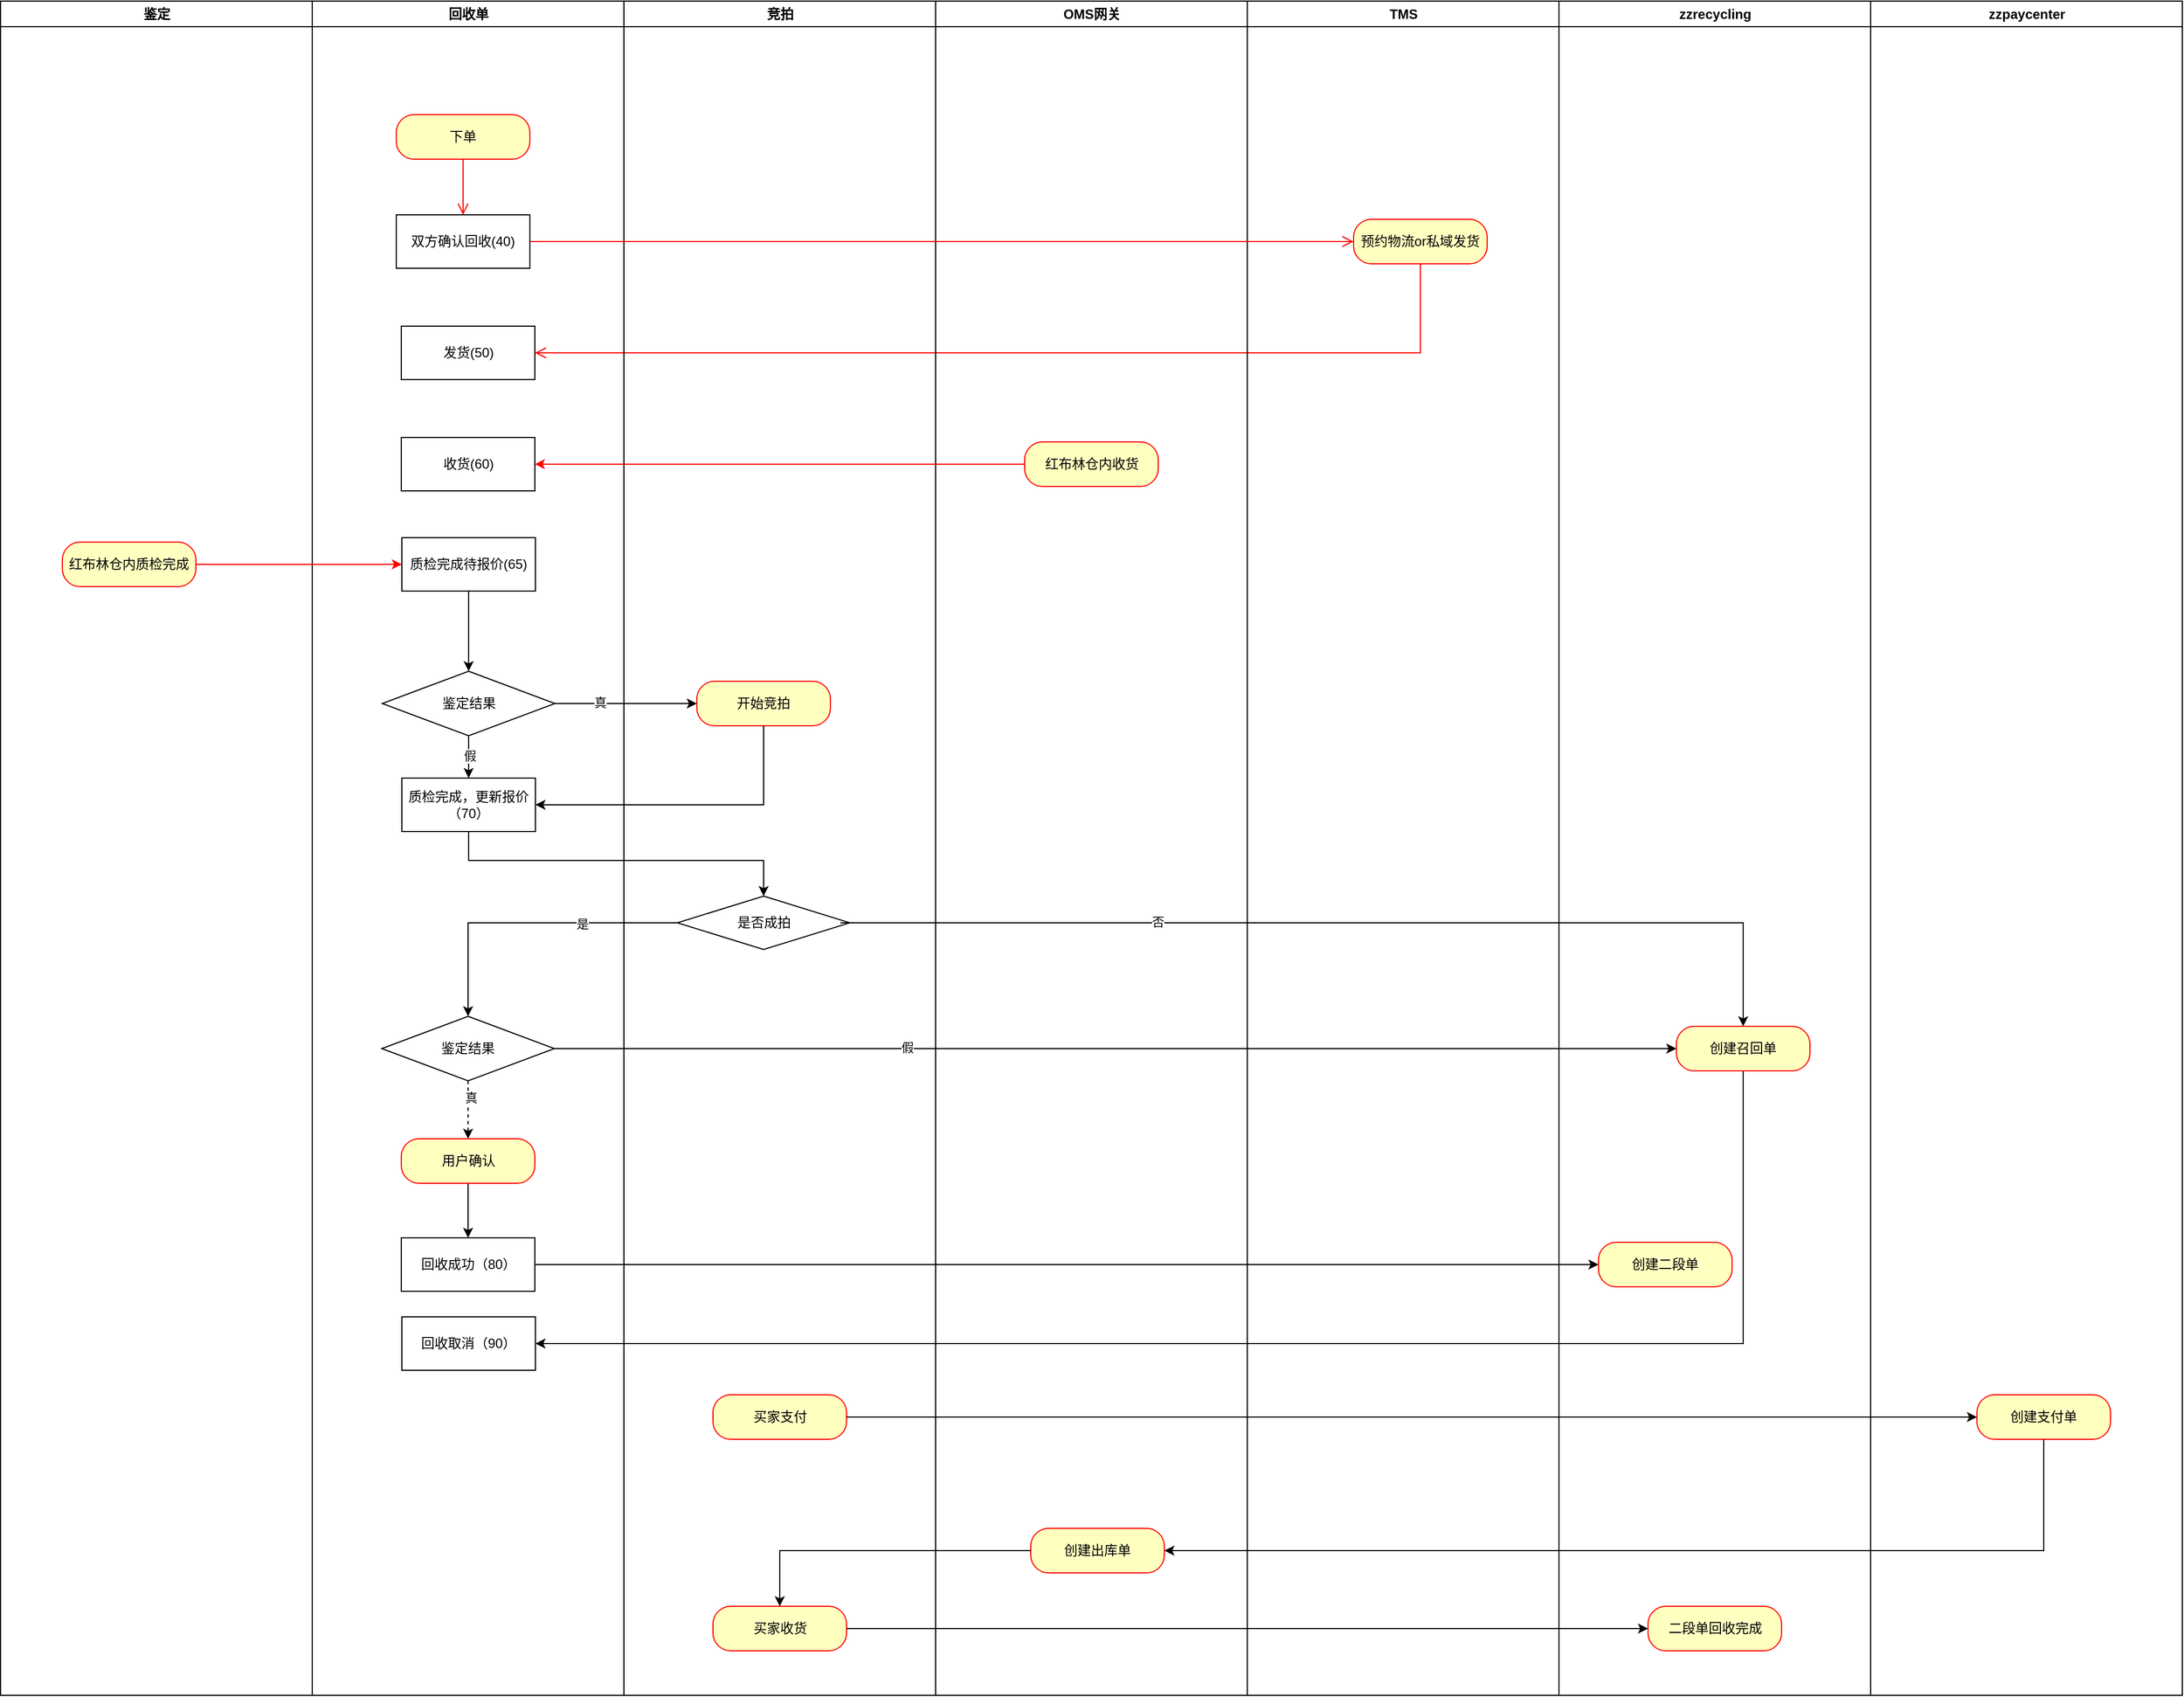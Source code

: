 <mxfile version="26.1.3">
  <diagram name="Page-1" id="e7e014a7-5840-1c2e-5031-d8a46d1fe8dd">
    <mxGraphModel dx="1674" dy="761" grid="1" gridSize="10" guides="1" tooltips="1" connect="1" arrows="1" fold="1" page="1" pageScale="1" pageWidth="1169" pageHeight="826" background="none" math="0" shadow="0">
      <root>
        <mxCell id="0" />
        <mxCell id="1" parent="0" />
        <mxCell id="2" value="鉴定" style="swimlane;whiteSpace=wrap" parent="1" vertex="1">
          <mxGeometry x="164.5" y="128" width="280" height="1522" as="geometry" />
        </mxCell>
        <mxCell id="XJgVs-cd-Ege7Tmot4RA-56" value="红布林仓内质检完成" style="rounded=1;whiteSpace=wrap;html=1;arcSize=40;fontColor=#000000;fillColor=#ffffc0;strokeColor=#ff0000;" parent="2" vertex="1">
          <mxGeometry x="55.5" y="486" width="120" height="40" as="geometry" />
        </mxCell>
        <mxCell id="3" value="回收单" style="swimlane;whiteSpace=wrap" parent="1" vertex="1">
          <mxGeometry x="444.5" y="128" width="280" height="1522" as="geometry" />
        </mxCell>
        <mxCell id="XJgVs-cd-Ege7Tmot4RA-43" value="&lt;span style=&quot;text-wrap-mode: nowrap;&quot;&gt;双方确认回收(40)&lt;/span&gt;" style="rounded=0;whiteSpace=wrap;html=1;" parent="3" vertex="1">
          <mxGeometry x="75.5" y="192" width="120" height="48" as="geometry" />
        </mxCell>
        <mxCell id="XJgVs-cd-Ege7Tmot4RA-47" value="&lt;span style=&quot;text-wrap-mode: nowrap;&quot;&gt;发货(50)&lt;/span&gt;" style="rounded=0;whiteSpace=wrap;html=1;" parent="3" vertex="1">
          <mxGeometry x="80" y="292" width="120" height="48" as="geometry" />
        </mxCell>
        <mxCell id="XJgVs-cd-Ege7Tmot4RA-48" value="&lt;span style=&quot;text-wrap-mode: nowrap;&quot;&gt;收货(60)&lt;/span&gt;" style="rounded=0;whiteSpace=wrap;html=1;" parent="3" vertex="1">
          <mxGeometry x="80" y="392" width="120" height="48" as="geometry" />
        </mxCell>
        <mxCell id="XJgVs-cd-Ege7Tmot4RA-63" style="edgeStyle=orthogonalEdgeStyle;rounded=0;orthogonalLoop=1;jettySize=auto;html=1;entryX=0.5;entryY=0;entryDx=0;entryDy=0;" parent="3" source="XJgVs-cd-Ege7Tmot4RA-52" target="XJgVs-cd-Ege7Tmot4RA-62" edge="1">
          <mxGeometry relative="1" as="geometry" />
        </mxCell>
        <mxCell id="XJgVs-cd-Ege7Tmot4RA-52" value="&lt;span style=&quot;text-wrap-mode: nowrap;&quot;&gt;质检完成待报价(65)&lt;/span&gt;" style="rounded=0;whiteSpace=wrap;html=1;" parent="3" vertex="1">
          <mxGeometry x="80.5" y="482" width="120" height="48" as="geometry" />
        </mxCell>
        <mxCell id="XJgVs-cd-Ege7Tmot4RA-61" value="质检完成，更新报价&lt;div&gt;（70）&lt;/div&gt;" style="rounded=0;whiteSpace=wrap;html=1;" parent="3" vertex="1">
          <mxGeometry x="80.5" y="698" width="120" height="48" as="geometry" />
        </mxCell>
        <mxCell id="XJgVs-cd-Ege7Tmot4RA-64" style="edgeStyle=orthogonalEdgeStyle;rounded=0;orthogonalLoop=1;jettySize=auto;html=1;entryX=0.5;entryY=0;entryDx=0;entryDy=0;" parent="3" source="XJgVs-cd-Ege7Tmot4RA-62" target="XJgVs-cd-Ege7Tmot4RA-61" edge="1">
          <mxGeometry relative="1" as="geometry" />
        </mxCell>
        <mxCell id="XJgVs-cd-Ege7Tmot4RA-65" value="假" style="edgeLabel;html=1;align=center;verticalAlign=middle;resizable=0;points=[];" parent="XJgVs-cd-Ege7Tmot4RA-64" vertex="1" connectable="0">
          <mxGeometry x="-0.145" y="1" relative="1" as="geometry">
            <mxPoint as="offset" />
          </mxGeometry>
        </mxCell>
        <mxCell id="XJgVs-cd-Ege7Tmot4RA-62" value="鉴定结果" style="rhombus;whiteSpace=wrap;html=1;" parent="3" vertex="1">
          <mxGeometry x="63" y="602" width="155" height="58" as="geometry" />
        </mxCell>
        <mxCell id="XJgVs-cd-Ege7Tmot4RA-69" value="鉴定结果" style="rhombus;whiteSpace=wrap;html=1;" parent="3" vertex="1">
          <mxGeometry x="62.5" y="912" width="155" height="58" as="geometry" />
        </mxCell>
        <mxCell id="XJgVs-cd-Ege7Tmot4RA-74" style="edgeStyle=orthogonalEdgeStyle;rounded=0;orthogonalLoop=1;jettySize=auto;html=1;entryX=0.5;entryY=0;entryDx=0;entryDy=0;" parent="3" source="XJgVs-cd-Ege7Tmot4RA-71" target="XJgVs-cd-Ege7Tmot4RA-73" edge="1">
          <mxGeometry relative="1" as="geometry" />
        </mxCell>
        <mxCell id="XJgVs-cd-Ege7Tmot4RA-71" value="用户确认" style="rounded=1;whiteSpace=wrap;html=1;arcSize=40;fontColor=#000000;fillColor=#ffffc0;strokeColor=#ff0000;" parent="3" vertex="1">
          <mxGeometry x="80" y="1022" width="120" height="40" as="geometry" />
        </mxCell>
        <mxCell id="XJgVs-cd-Ege7Tmot4RA-70" style="edgeStyle=orthogonalEdgeStyle;rounded=0;orthogonalLoop=1;jettySize=auto;html=1;dashed=1;" parent="3" source="XJgVs-cd-Ege7Tmot4RA-69" target="XJgVs-cd-Ege7Tmot4RA-71" edge="1">
          <mxGeometry relative="1" as="geometry">
            <mxPoint x="140" y="982" as="targetPoint" />
          </mxGeometry>
        </mxCell>
        <mxCell id="XJgVs-cd-Ege7Tmot4RA-72" value="真" style="edgeLabel;html=1;align=center;verticalAlign=middle;resizable=0;points=[];" parent="XJgVs-cd-Ege7Tmot4RA-70" vertex="1" connectable="0">
          <mxGeometry x="-0.417" y="2" relative="1" as="geometry">
            <mxPoint as="offset" />
          </mxGeometry>
        </mxCell>
        <mxCell id="XJgVs-cd-Ege7Tmot4RA-73" value="&lt;span style=&quot;text-wrap-mode: nowrap;&quot;&gt;回收成功（80）&lt;/span&gt;" style="rounded=0;whiteSpace=wrap;html=1;" parent="3" vertex="1">
          <mxGeometry x="80" y="1111" width="120" height="48" as="geometry" />
        </mxCell>
        <mxCell id="XJgVs-cd-Ege7Tmot4RA-75" value="&lt;span style=&quot;text-wrap-mode: nowrap;&quot;&gt;回收取消（90）&lt;/span&gt;" style="rounded=0;whiteSpace=wrap;html=1;" parent="3" vertex="1">
          <mxGeometry x="80.5" y="1182" width="120" height="48" as="geometry" />
        </mxCell>
        <mxCell id="4" value="OMS网关" style="swimlane;whiteSpace=wrap" parent="1" vertex="1">
          <mxGeometry x="1004.5" y="128" width="280" height="1522" as="geometry" />
        </mxCell>
        <mxCell id="XJgVs-cd-Ege7Tmot4RA-45" value="红布林仓内收货" style="rounded=1;whiteSpace=wrap;html=1;arcSize=40;fontColor=#000000;fillColor=#ffffc0;strokeColor=#ff0000;" parent="4" vertex="1">
          <mxGeometry x="80" y="396" width="120" height="40" as="geometry" />
        </mxCell>
        <mxCell id="xllv1nRqYEjRZPUM-R_N-15" value="创建出库单" style="rounded=1;whiteSpace=wrap;html=1;arcSize=40;fontColor=#000000;fillColor=#ffffc0;strokeColor=#ff0000;" parent="4" vertex="1">
          <mxGeometry x="85.5" y="1372" width="120" height="40" as="geometry" />
        </mxCell>
        <mxCell id="XJgVs-cd-Ege7Tmot4RA-41" value="下单" style="rounded=1;whiteSpace=wrap;html=1;arcSize=40;fontColor=#000000;fillColor=#ffffc0;strokeColor=#ff0000;" parent="1" vertex="1">
          <mxGeometry x="520" y="230" width="120" height="40" as="geometry" />
        </mxCell>
        <mxCell id="XJgVs-cd-Ege7Tmot4RA-42" value="" style="edgeStyle=orthogonalEdgeStyle;html=1;verticalAlign=bottom;endArrow=open;endSize=8;strokeColor=#ff0000;rounded=0;" parent="1" source="XJgVs-cd-Ege7Tmot4RA-41" target="XJgVs-cd-Ege7Tmot4RA-43" edge="1">
          <mxGeometry relative="1" as="geometry">
            <mxPoint x="580" y="330" as="targetPoint" />
          </mxGeometry>
        </mxCell>
        <mxCell id="XJgVs-cd-Ege7Tmot4RA-46" value="" style="edgeStyle=orthogonalEdgeStyle;html=1;verticalAlign=bottom;endArrow=open;endSize=8;strokeColor=#ff0000;rounded=0;entryX=1;entryY=0.5;entryDx=0;entryDy=0;exitX=0.5;exitY=1;exitDx=0;exitDy=0;" parent="1" source="52--pin6QrnJF2AustGk-8" target="XJgVs-cd-Ege7Tmot4RA-47" edge="1">
          <mxGeometry relative="1" as="geometry">
            <mxPoint x="864.5" y="490" as="targetPoint" />
          </mxGeometry>
        </mxCell>
        <mxCell id="XJgVs-cd-Ege7Tmot4RA-54" style="edgeStyle=orthogonalEdgeStyle;rounded=0;orthogonalLoop=1;jettySize=auto;html=1;exitX=1;exitY=0.5;exitDx=0;exitDy=0;strokeColor=#FF0000;" parent="1" source="XJgVs-cd-Ege7Tmot4RA-56" target="XJgVs-cd-Ege7Tmot4RA-52" edge="1">
          <mxGeometry relative="1" as="geometry">
            <mxPoint x="1100" y="646" as="sourcePoint" />
          </mxGeometry>
        </mxCell>
        <mxCell id="XJgVs-cd-Ege7Tmot4RA-55" value="TMS" style="swimlane;whiteSpace=wrap" parent="1" vertex="1">
          <mxGeometry x="1284.5" y="128" width="280" height="1522" as="geometry" />
        </mxCell>
        <mxCell id="52--pin6QrnJF2AustGk-8" value="预约物流or私域发货" style="rounded=1;whiteSpace=wrap;html=1;arcSize=40;fontColor=#000000;fillColor=#ffffc0;strokeColor=#ff0000;" parent="XJgVs-cd-Ege7Tmot4RA-55" vertex="1">
          <mxGeometry x="95.5" y="196" width="120" height="40" as="geometry" />
        </mxCell>
        <mxCell id="XJgVs-cd-Ege7Tmot4RA-57" value="竞拍" style="swimlane;whiteSpace=wrap" parent="1" vertex="1">
          <mxGeometry x="724.5" y="128" width="280" height="1522" as="geometry" />
        </mxCell>
        <mxCell id="XJgVs-cd-Ege7Tmot4RA-59" value="开始竞拍" style="rounded=1;whiteSpace=wrap;html=1;arcSize=40;fontColor=#000000;fillColor=#ffffc0;strokeColor=#ff0000;" parent="XJgVs-cd-Ege7Tmot4RA-57" vertex="1">
          <mxGeometry x="65.5" y="611" width="120" height="40" as="geometry" />
        </mxCell>
        <mxCell id="XJgVs-cd-Ege7Tmot4RA-78" value="是否成拍" style="rhombus;whiteSpace=wrap;html=1;" parent="XJgVs-cd-Ege7Tmot4RA-57" vertex="1">
          <mxGeometry x="48" y="804" width="155" height="48" as="geometry" />
        </mxCell>
        <mxCell id="xllv1nRqYEjRZPUM-R_N-9" value="买家支付" style="rounded=1;whiteSpace=wrap;html=1;arcSize=40;fontColor=#000000;fillColor=#ffffc0;strokeColor=#ff0000;" parent="XJgVs-cd-Ege7Tmot4RA-57" vertex="1">
          <mxGeometry x="80" y="1252" width="120" height="40" as="geometry" />
        </mxCell>
        <mxCell id="xllv1nRqYEjRZPUM-R_N-18" value="买家收货" style="rounded=1;whiteSpace=wrap;html=1;arcSize=40;fontColor=#000000;fillColor=#ffffc0;strokeColor=#ff0000;" parent="XJgVs-cd-Ege7Tmot4RA-57" vertex="1">
          <mxGeometry x="80" y="1442" width="120" height="40" as="geometry" />
        </mxCell>
        <mxCell id="XJgVs-cd-Ege7Tmot4RA-66" style="edgeStyle=orthogonalEdgeStyle;rounded=0;orthogonalLoop=1;jettySize=auto;html=1;" parent="1" source="XJgVs-cd-Ege7Tmot4RA-62" target="XJgVs-cd-Ege7Tmot4RA-59" edge="1">
          <mxGeometry relative="1" as="geometry" />
        </mxCell>
        <mxCell id="XJgVs-cd-Ege7Tmot4RA-67" value="真" style="edgeLabel;html=1;align=center;verticalAlign=middle;resizable=0;points=[];" parent="XJgVs-cd-Ege7Tmot4RA-66" vertex="1" connectable="0">
          <mxGeometry x="-0.371" y="1" relative="1" as="geometry">
            <mxPoint as="offset" />
          </mxGeometry>
        </mxCell>
        <mxCell id="XJgVs-cd-Ege7Tmot4RA-82" style="edgeStyle=orthogonalEdgeStyle;rounded=0;orthogonalLoop=1;jettySize=auto;html=1;entryX=1;entryY=0.5;entryDx=0;entryDy=0;exitX=0.5;exitY=1;exitDx=0;exitDy=0;" parent="1" source="52--pin6QrnJF2AustGk-4" target="XJgVs-cd-Ege7Tmot4RA-75" edge="1">
          <mxGeometry relative="1" as="geometry">
            <Array as="points">
              <mxPoint x="1730" y="1334" />
            </Array>
            <mxPoint x="850" y="1140" as="sourcePoint" />
          </mxGeometry>
        </mxCell>
        <mxCell id="XJgVs-cd-Ege7Tmot4RA-79" style="edgeStyle=orthogonalEdgeStyle;rounded=0;orthogonalLoop=1;jettySize=auto;html=1;entryX=1;entryY=0.5;entryDx=0;entryDy=0;" parent="1" source="XJgVs-cd-Ege7Tmot4RA-59" target="XJgVs-cd-Ege7Tmot4RA-61" edge="1">
          <mxGeometry relative="1" as="geometry">
            <mxPoint x="660" y="850" as="targetPoint" />
            <Array as="points">
              <mxPoint x="850" y="850" />
            </Array>
          </mxGeometry>
        </mxCell>
        <mxCell id="52--pin6QrnJF2AustGk-7" value="" style="edgeStyle=orthogonalEdgeStyle;html=1;verticalAlign=bottom;endArrow=open;endSize=8;strokeColor=#ff0000;rounded=0;exitX=1;exitY=0.5;exitDx=0;exitDy=0;entryX=0;entryY=0.5;entryDx=0;entryDy=0;" parent="1" source="XJgVs-cd-Ege7Tmot4RA-43" target="52--pin6QrnJF2AustGk-8" edge="1">
          <mxGeometry relative="1" as="geometry">
            <mxPoint x="1400" y="344" as="targetPoint" />
            <mxPoint x="590" y="280" as="sourcePoint" />
          </mxGeometry>
        </mxCell>
        <mxCell id="52--pin6QrnJF2AustGk-9" style="edgeStyle=orthogonalEdgeStyle;rounded=0;orthogonalLoop=1;jettySize=auto;html=1;exitX=0;exitY=0.5;exitDx=0;exitDy=0;strokeColor=#FF0000;entryX=1;entryY=0.5;entryDx=0;entryDy=0;" parent="1" source="XJgVs-cd-Ege7Tmot4RA-45" target="XJgVs-cd-Ege7Tmot4RA-48" edge="1">
          <mxGeometry relative="1" as="geometry">
            <mxPoint x="1090" y="644" as="sourcePoint" />
            <mxPoint x="655" y="644" as="targetPoint" />
          </mxGeometry>
        </mxCell>
        <mxCell id="52--pin6QrnJF2AustGk-12" style="edgeStyle=orthogonalEdgeStyle;rounded=0;orthogonalLoop=1;jettySize=auto;html=1;exitX=0;exitY=0.5;exitDx=0;exitDy=0;entryX=0.5;entryY=0;entryDx=0;entryDy=0;" parent="1" source="XJgVs-cd-Ege7Tmot4RA-78" target="XJgVs-cd-Ege7Tmot4RA-69" edge="1">
          <mxGeometry relative="1" as="geometry">
            <mxPoint x="673" y="769" as="sourcePoint" />
            <mxPoint x="800" y="769" as="targetPoint" />
          </mxGeometry>
        </mxCell>
        <mxCell id="52--pin6QrnJF2AustGk-13" value="是" style="edgeLabel;html=1;align=center;verticalAlign=middle;resizable=0;points=[];" parent="52--pin6QrnJF2AustGk-12" vertex="1" connectable="0">
          <mxGeometry x="-0.371" y="1" relative="1" as="geometry">
            <mxPoint as="offset" />
          </mxGeometry>
        </mxCell>
        <mxCell id="52--pin6QrnJF2AustGk-14" style="edgeStyle=orthogonalEdgeStyle;rounded=0;orthogonalLoop=1;jettySize=auto;html=1;exitX=0.5;exitY=1;exitDx=0;exitDy=0;" parent="1" source="XJgVs-cd-Ege7Tmot4RA-61" target="XJgVs-cd-Ege7Tmot4RA-78" edge="1">
          <mxGeometry relative="1" as="geometry">
            <mxPoint x="860" y="789" as="sourcePoint" />
            <mxPoint x="790" y="1080" as="targetPoint" />
            <Array as="points">
              <mxPoint x="585" y="900" />
              <mxPoint x="850" y="900" />
            </Array>
          </mxGeometry>
        </mxCell>
        <mxCell id="52--pin6QrnJF2AustGk-15" style="edgeStyle=orthogonalEdgeStyle;rounded=0;orthogonalLoop=1;jettySize=auto;html=1;entryX=0;entryY=0.5;entryDx=0;entryDy=0;exitX=1;exitY=0.5;exitDx=0;exitDy=0;" parent="1" source="XJgVs-cd-Ege7Tmot4RA-69" target="52--pin6QrnJF2AustGk-4" edge="1">
          <mxGeometry relative="1" as="geometry">
            <mxPoint x="860" y="1000" as="sourcePoint" />
            <mxPoint x="860" y="1059" as="targetPoint" />
          </mxGeometry>
        </mxCell>
        <mxCell id="52--pin6QrnJF2AustGk-16" value="假" style="edgeLabel;html=1;align=center;verticalAlign=middle;resizable=0;points=[];" parent="52--pin6QrnJF2AustGk-15" vertex="1" connectable="0">
          <mxGeometry x="-0.371" y="1" relative="1" as="geometry">
            <mxPoint as="offset" />
          </mxGeometry>
        </mxCell>
        <mxCell id="xllv1nRqYEjRZPUM-R_N-4" value="zzrecycling" style="swimlane;whiteSpace=wrap" parent="1" vertex="1">
          <mxGeometry x="1564.5" y="128" width="280" height="1522" as="geometry" />
        </mxCell>
        <mxCell id="52--pin6QrnJF2AustGk-4" value="创建召回单" style="rounded=1;whiteSpace=wrap;html=1;arcSize=40;fontColor=#000000;fillColor=#ffffc0;strokeColor=#ff0000;" parent="xllv1nRqYEjRZPUM-R_N-4" vertex="1">
          <mxGeometry x="105.5" y="921" width="120" height="40" as="geometry" />
        </mxCell>
        <mxCell id="xllv1nRqYEjRZPUM-R_N-7" value="创建二段单" style="rounded=1;whiteSpace=wrap;html=1;arcSize=40;fontColor=#000000;fillColor=#ffffc0;strokeColor=#ff0000;" parent="xllv1nRqYEjRZPUM-R_N-4" vertex="1">
          <mxGeometry x="35.5" y="1115" width="120" height="40" as="geometry" />
        </mxCell>
        <mxCell id="xllv1nRqYEjRZPUM-R_N-19" value="二段单回收完成" style="rounded=1;whiteSpace=wrap;html=1;arcSize=40;fontColor=#000000;fillColor=#ffffc0;strokeColor=#ff0000;" parent="xllv1nRqYEjRZPUM-R_N-4" vertex="1">
          <mxGeometry x="80" y="1442" width="120" height="40" as="geometry" />
        </mxCell>
        <mxCell id="52--pin6QrnJF2AustGk-5" style="edgeStyle=orthogonalEdgeStyle;rounded=0;orthogonalLoop=1;jettySize=auto;html=1;entryX=0.5;entryY=0;entryDx=0;entryDy=0;exitX=0.945;exitY=0.5;exitDx=0;exitDy=0;exitPerimeter=0;" parent="1" source="XJgVs-cd-Ege7Tmot4RA-78" target="52--pin6QrnJF2AustGk-4" edge="1">
          <mxGeometry relative="1" as="geometry">
            <mxPoint x="850" y="990" as="sourcePoint" />
            <mxPoint x="800" y="769" as="targetPoint" />
          </mxGeometry>
        </mxCell>
        <mxCell id="52--pin6QrnJF2AustGk-6" value="否" style="edgeLabel;html=1;align=center;verticalAlign=middle;resizable=0;points=[];" parent="52--pin6QrnJF2AustGk-5" vertex="1" connectable="0">
          <mxGeometry x="-0.371" y="1" relative="1" as="geometry">
            <mxPoint as="offset" />
          </mxGeometry>
        </mxCell>
        <mxCell id="xllv1nRqYEjRZPUM-R_N-8" style="edgeStyle=orthogonalEdgeStyle;rounded=0;orthogonalLoop=1;jettySize=auto;html=1;" parent="1" source="XJgVs-cd-Ege7Tmot4RA-73" target="xllv1nRqYEjRZPUM-R_N-7" edge="1">
          <mxGeometry relative="1" as="geometry" />
        </mxCell>
        <mxCell id="xllv1nRqYEjRZPUM-R_N-11" value="zzpaycenter" style="swimlane;whiteSpace=wrap" parent="1" vertex="1">
          <mxGeometry x="1844.5" y="128" width="280" height="1522" as="geometry" />
        </mxCell>
        <mxCell id="xllv1nRqYEjRZPUM-R_N-13" value="创建支付单" style="rounded=1;whiteSpace=wrap;html=1;arcSize=40;fontColor=#000000;fillColor=#ffffc0;strokeColor=#ff0000;" parent="xllv1nRqYEjRZPUM-R_N-11" vertex="1">
          <mxGeometry x="95.5" y="1252" width="120" height="40" as="geometry" />
        </mxCell>
        <mxCell id="xllv1nRqYEjRZPUM-R_N-14" style="edgeStyle=orthogonalEdgeStyle;rounded=0;orthogonalLoop=1;jettySize=auto;html=1;entryX=0;entryY=0.5;entryDx=0;entryDy=0;" parent="1" source="xllv1nRqYEjRZPUM-R_N-9" target="xllv1nRqYEjRZPUM-R_N-13" edge="1">
          <mxGeometry relative="1" as="geometry" />
        </mxCell>
        <mxCell id="xllv1nRqYEjRZPUM-R_N-17" style="edgeStyle=orthogonalEdgeStyle;rounded=0;orthogonalLoop=1;jettySize=auto;html=1;entryX=1;entryY=0.5;entryDx=0;entryDy=0;" parent="1" source="xllv1nRqYEjRZPUM-R_N-13" target="xllv1nRqYEjRZPUM-R_N-15" edge="1">
          <mxGeometry relative="1" as="geometry">
            <Array as="points">
              <mxPoint x="2000" y="1520" />
            </Array>
          </mxGeometry>
        </mxCell>
        <mxCell id="xllv1nRqYEjRZPUM-R_N-20" style="edgeStyle=orthogonalEdgeStyle;rounded=0;orthogonalLoop=1;jettySize=auto;html=1;entryX=0;entryY=0.5;entryDx=0;entryDy=0;" parent="1" source="xllv1nRqYEjRZPUM-R_N-18" target="xllv1nRqYEjRZPUM-R_N-19" edge="1">
          <mxGeometry relative="1" as="geometry">
            <mxPoint x="1640" y="1570" as="targetPoint" />
          </mxGeometry>
        </mxCell>
        <mxCell id="xllv1nRqYEjRZPUM-R_N-21" style="edgeStyle=orthogonalEdgeStyle;rounded=0;orthogonalLoop=1;jettySize=auto;html=1;entryX=0.5;entryY=0;entryDx=0;entryDy=0;" parent="1" source="xllv1nRqYEjRZPUM-R_N-15" target="xllv1nRqYEjRZPUM-R_N-18" edge="1">
          <mxGeometry relative="1" as="geometry" />
        </mxCell>
      </root>
    </mxGraphModel>
  </diagram>
</mxfile>
